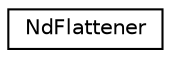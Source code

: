 digraph "Graphical Class Hierarchy"
{
 // LATEX_PDF_SIZE
  edge [fontname="Helvetica",fontsize="10",labelfontname="Helvetica",labelfontsize="10"];
  node [fontname="Helvetica",fontsize="10",shape=record];
  rankdir="LR";
  Node0 [label="NdFlattener",height=0.2,width=0.4,color="black", fillcolor="white", style="filled",URL="$classNdFlattener.html",tooltip="Serialize pointer-to-pointer-... array into one 1D array, keeping track of the offsets in few additio..."];
}
